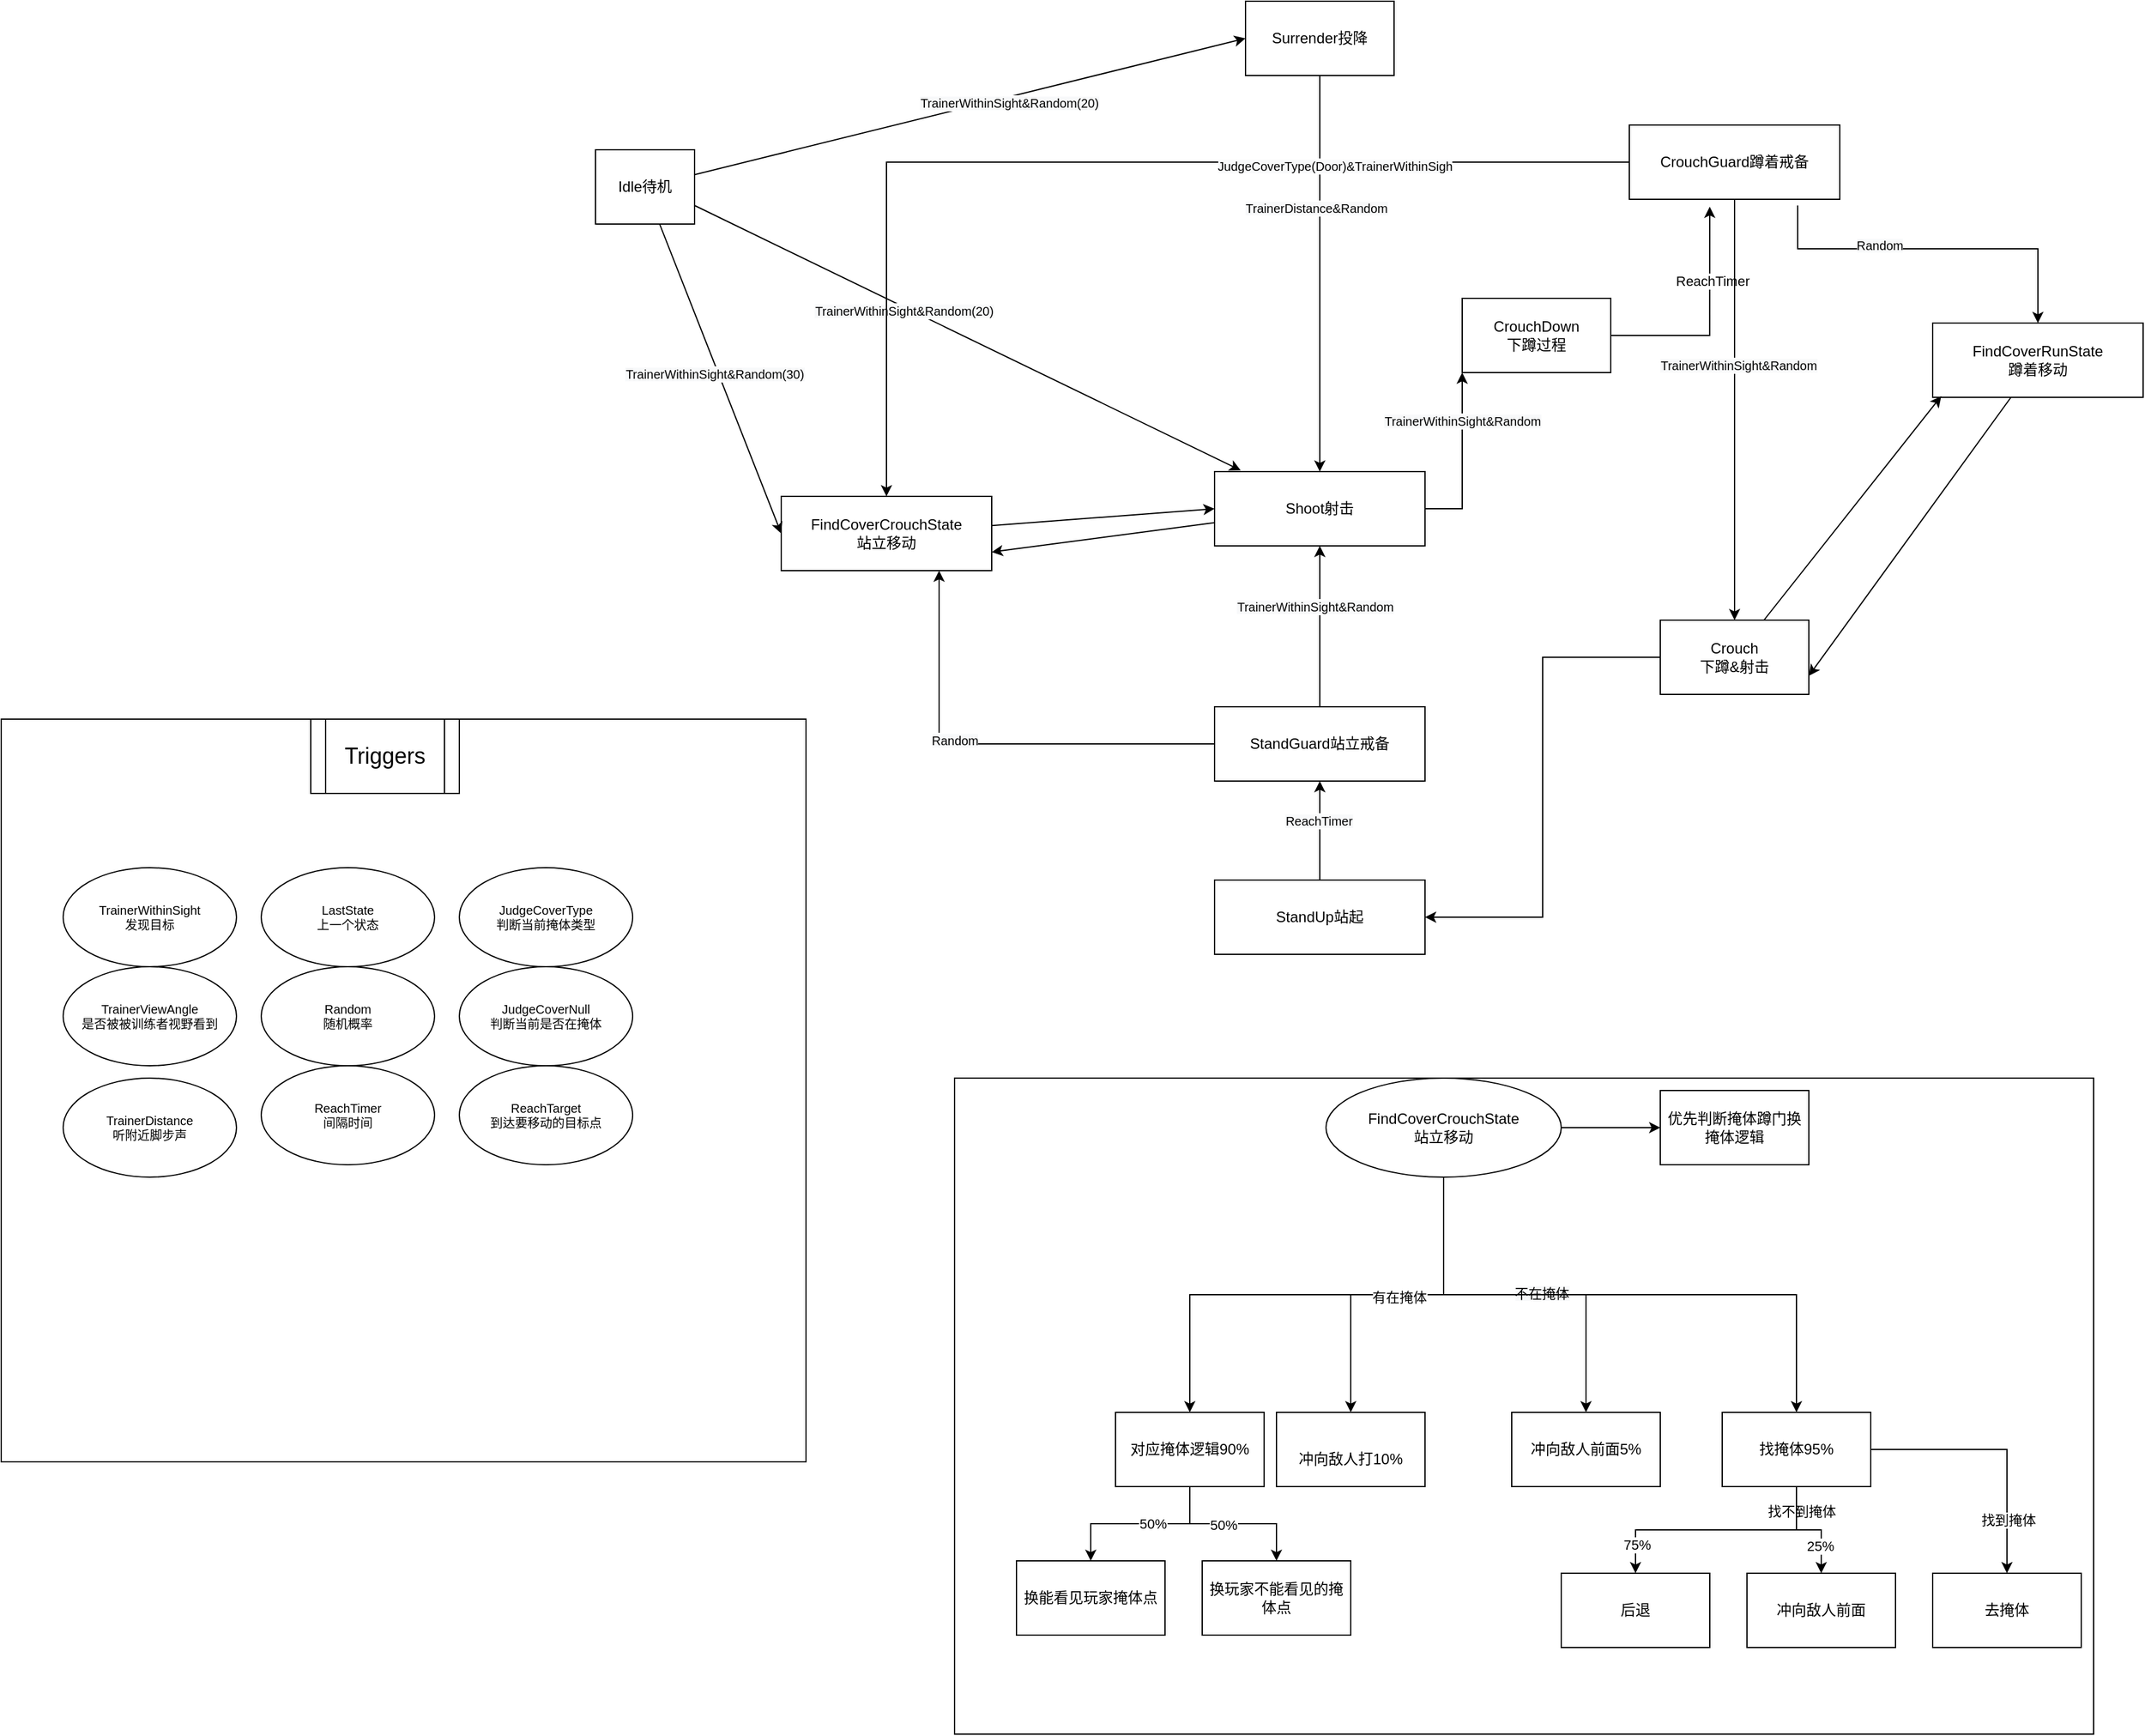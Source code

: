 <mxfile version="17.4.6" type="github">
  <diagram id="txYS68oM8L8IoYxhN3mP" name="第 1 页">
    <mxGraphModel dx="813" dy="509" grid="1" gridSize="10" guides="1" tooltips="1" connect="1" arrows="1" fold="1" page="1" pageScale="1" pageWidth="5000" pageHeight="5000" math="0" shadow="0">
      <root>
        <mxCell id="0" />
        <mxCell id="1" parent="0" />
        <mxCell id="Dw9Zfhu1xi2oYvi9SeaP-52" style="edgeStyle=orthogonalEdgeStyle;rounded=0;orthogonalLoop=1;jettySize=auto;html=1;exitX=1;exitY=0.5;exitDx=0;exitDy=0;entryX=0.382;entryY=1.1;entryDx=0;entryDy=0;entryPerimeter=0;" parent="1" source="KtS-W3OxPsB-stWvo-86-1" target="Dw9Zfhu1xi2oYvi9SeaP-51" edge="1">
          <mxGeometry relative="1" as="geometry" />
        </mxCell>
        <mxCell id="Dw9Zfhu1xi2oYvi9SeaP-69" value="ReachTimer" style="edgeLabel;html=1;align=center;verticalAlign=middle;resizable=0;points=[];" parent="Dw9Zfhu1xi2oYvi9SeaP-52" vertex="1" connectable="0">
          <mxGeometry x="0.356" y="-2" relative="1" as="geometry">
            <mxPoint as="offset" />
          </mxGeometry>
        </mxCell>
        <mxCell id="KtS-W3OxPsB-stWvo-86-1" value="CrouchDown&lt;br&gt;下蹲过程" style="rounded=0;whiteSpace=wrap;html=1;" parent="1" vertex="1">
          <mxGeometry x="2240" y="350" width="120" height="60" as="geometry" />
        </mxCell>
        <mxCell id="KtS-W3OxPsB-stWvo-86-177" value="" style="group" parent="1" vertex="1" connectable="0">
          <mxGeometry x="1060" y="690" width="650" height="600" as="geometry" />
        </mxCell>
        <mxCell id="KtS-W3OxPsB-stWvo-86-2" value="" style="rounded=0;whiteSpace=wrap;html=1;" parent="KtS-W3OxPsB-stWvo-86-177" vertex="1">
          <mxGeometry width="650" height="600" as="geometry" />
        </mxCell>
        <mxCell id="KtS-W3OxPsB-stWvo-86-179" value="&lt;span style=&quot;font-size: 10px&quot;&gt;TrainerWithinSight&lt;/span&gt;&lt;br&gt;&lt;span style=&quot;font-size: 10px&quot;&gt;发现目标&lt;/span&gt;" style="ellipse;whiteSpace=wrap;html=1;fontSize=10;" parent="KtS-W3OxPsB-stWvo-86-177" vertex="1">
          <mxGeometry x="50" y="120" width="140" height="80" as="geometry" />
        </mxCell>
        <mxCell id="Dw9Zfhu1xi2oYvi9SeaP-1" value="&lt;span style=&quot;font-size: 10px&quot;&gt;TrainerViewAngle&lt;br&gt;是否被被训练者视野看到&lt;br&gt;&lt;/span&gt;" style="ellipse;whiteSpace=wrap;html=1;fontSize=10;" parent="KtS-W3OxPsB-stWvo-86-177" vertex="1">
          <mxGeometry x="50" y="200" width="140" height="80" as="geometry" />
        </mxCell>
        <mxCell id="Dw9Zfhu1xi2oYvi9SeaP-3" value="&lt;span style=&quot;font-size: 10px&quot;&gt;TrainerDistance&lt;/span&gt;&lt;br&gt;听附近脚步声" style="ellipse;whiteSpace=wrap;html=1;fontSize=10;" parent="KtS-W3OxPsB-stWvo-86-177" vertex="1">
          <mxGeometry x="50" y="290" width="140" height="80" as="geometry" />
        </mxCell>
        <mxCell id="Dw9Zfhu1xi2oYvi9SeaP-4" value="&lt;span style=&quot;font-size: 10px&quot;&gt;LastState&lt;br&gt;&lt;/span&gt;上一个状态" style="ellipse;whiteSpace=wrap;html=1;fontSize=10;" parent="KtS-W3OxPsB-stWvo-86-177" vertex="1">
          <mxGeometry x="210" y="120" width="140" height="80" as="geometry" />
        </mxCell>
        <mxCell id="Dw9Zfhu1xi2oYvi9SeaP-5" value="&lt;span style=&quot;font-size: 10px&quot;&gt;JudgeCoverType&lt;br&gt;判断当前掩体类型&lt;br&gt;&lt;/span&gt;" style="ellipse;whiteSpace=wrap;html=1;fontSize=10;" parent="KtS-W3OxPsB-stWvo-86-177" vertex="1">
          <mxGeometry x="370" y="120" width="140" height="80" as="geometry" />
        </mxCell>
        <mxCell id="Dw9Zfhu1xi2oYvi9SeaP-6" value="&lt;span style=&quot;font-size: 10px&quot;&gt;JudgeCoverNull&lt;br&gt;&lt;/span&gt;判断当前是否在掩体" style="ellipse;whiteSpace=wrap;html=1;fontSize=10;" parent="KtS-W3OxPsB-stWvo-86-177" vertex="1">
          <mxGeometry x="370" y="200" width="140" height="80" as="geometry" />
        </mxCell>
        <mxCell id="Dw9Zfhu1xi2oYvi9SeaP-7" value="&lt;span style=&quot;font-size: 10px&quot;&gt;Random&lt;br&gt;随机概率&lt;br&gt;&lt;/span&gt;" style="ellipse;whiteSpace=wrap;html=1;fontSize=10;" parent="KtS-W3OxPsB-stWvo-86-177" vertex="1">
          <mxGeometry x="210" y="200" width="140" height="80" as="geometry" />
        </mxCell>
        <mxCell id="Dw9Zfhu1xi2oYvi9SeaP-8" value="&lt;span style=&quot;font-size: 10px&quot;&gt;ReachTimer&lt;br&gt;&lt;/span&gt;间隔时间" style="ellipse;whiteSpace=wrap;html=1;fontSize=10;" parent="KtS-W3OxPsB-stWvo-86-177" vertex="1">
          <mxGeometry x="210" y="280" width="140" height="80" as="geometry" />
        </mxCell>
        <mxCell id="Dw9Zfhu1xi2oYvi9SeaP-9" value="&lt;span style=&quot;font-size: 10px&quot;&gt;ReachTarget&lt;br&gt;到达要移动的目标点&lt;br&gt;&lt;/span&gt;" style="ellipse;whiteSpace=wrap;html=1;fontSize=10;" parent="KtS-W3OxPsB-stWvo-86-177" vertex="1">
          <mxGeometry x="370" y="280" width="140" height="80" as="geometry" />
        </mxCell>
        <mxCell id="KtS-W3OxPsB-stWvo-86-176" value="Triggers" style="shape=process;whiteSpace=wrap;html=1;backgroundOutline=1;fontSize=18;" parent="KtS-W3OxPsB-stWvo-86-177" vertex="1">
          <mxGeometry x="250" width="120" height="60" as="geometry" />
        </mxCell>
        <mxCell id="Dw9Zfhu1xi2oYvi9SeaP-24" style="edgeStyle=none;rounded=0;orthogonalLoop=1;jettySize=auto;html=1;entryX=0.124;entryY=-0.017;entryDx=0;entryDy=0;exitX=1;exitY=0.75;exitDx=0;exitDy=0;entryPerimeter=0;" parent="1" source="Dw9Zfhu1xi2oYvi9SeaP-12" target="Dw9Zfhu1xi2oYvi9SeaP-17" edge="1">
          <mxGeometry relative="1" as="geometry" />
        </mxCell>
        <mxCell id="Dw9Zfhu1xi2oYvi9SeaP-30" value="&lt;span style=&quot;font-size: 10px ; background-color: rgb(248 , 249 , 250)&quot;&gt;TrainerWithinSight&amp;amp;Random(20)&lt;/span&gt;" style="edgeLabel;html=1;align=center;verticalAlign=middle;resizable=0;points=[];" parent="Dw9Zfhu1xi2oYvi9SeaP-24" vertex="1" connectable="0">
          <mxGeometry x="-0.228" y="-3" relative="1" as="geometry">
            <mxPoint as="offset" />
          </mxGeometry>
        </mxCell>
        <mxCell id="Dw9Zfhu1xi2oYvi9SeaP-27" style="edgeStyle=none;rounded=0;orthogonalLoop=1;jettySize=auto;html=1;entryX=0;entryY=0.5;entryDx=0;entryDy=0;" parent="1" source="Dw9Zfhu1xi2oYvi9SeaP-12" target="Dw9Zfhu1xi2oYvi9SeaP-15" edge="1">
          <mxGeometry relative="1" as="geometry" />
        </mxCell>
        <mxCell id="Dw9Zfhu1xi2oYvi9SeaP-46" value="&lt;span style=&quot;font-size: 10px ; background-color: rgb(248 , 249 , 250)&quot;&gt;TrainerWithinSight&amp;amp;Random(20)&lt;/span&gt;" style="edgeLabel;html=1;align=center;verticalAlign=middle;resizable=0;points=[];" parent="Dw9Zfhu1xi2oYvi9SeaP-27" vertex="1" connectable="0">
          <mxGeometry x="0.137" y="-4" relative="1" as="geometry">
            <mxPoint as="offset" />
          </mxGeometry>
        </mxCell>
        <mxCell id="Dw9Zfhu1xi2oYvi9SeaP-12" value="Idle待机" style="rounded=0;whiteSpace=wrap;html=1;" parent="1" vertex="1">
          <mxGeometry x="1540" y="230" width="80" height="60" as="geometry" />
        </mxCell>
        <mxCell id="uggxmC6ZvC49vaSI65Qw-2" style="edgeStyle=none;rounded=0;orthogonalLoop=1;jettySize=auto;html=1;entryX=0;entryY=0.5;entryDx=0;entryDy=0;" parent="1" source="Dw9Zfhu1xi2oYvi9SeaP-13" target="Dw9Zfhu1xi2oYvi9SeaP-17" edge="1">
          <mxGeometry relative="1" as="geometry" />
        </mxCell>
        <mxCell id="Dw9Zfhu1xi2oYvi9SeaP-13" value="FindCoverCrouchState&lt;br&gt;站立移动" style="rounded=0;whiteSpace=wrap;html=1;" parent="1" vertex="1">
          <mxGeometry x="1690" y="510" width="170" height="60" as="geometry" />
        </mxCell>
        <mxCell id="uggxmC6ZvC49vaSI65Qw-5" style="edgeStyle=none;rounded=0;orthogonalLoop=1;jettySize=auto;html=1;entryX=1;entryY=0.75;entryDx=0;entryDy=0;" parent="1" source="Dw9Zfhu1xi2oYvi9SeaP-14" target="Dw9Zfhu1xi2oYvi9SeaP-18" edge="1">
          <mxGeometry relative="1" as="geometry" />
        </mxCell>
        <mxCell id="Dw9Zfhu1xi2oYvi9SeaP-14" value="FindCoverRunState&lt;br&gt;蹲着移动" style="rounded=0;whiteSpace=wrap;html=1;" parent="1" vertex="1">
          <mxGeometry x="2620" y="370" width="170" height="60" as="geometry" />
        </mxCell>
        <mxCell id="Dw9Zfhu1xi2oYvi9SeaP-56" style="edgeStyle=orthogonalEdgeStyle;rounded=0;orthogonalLoop=1;jettySize=auto;html=1;exitX=0.5;exitY=1;exitDx=0;exitDy=0;" parent="1" source="Dw9Zfhu1xi2oYvi9SeaP-15" target="Dw9Zfhu1xi2oYvi9SeaP-17" edge="1">
          <mxGeometry relative="1" as="geometry" />
        </mxCell>
        <mxCell id="Dw9Zfhu1xi2oYvi9SeaP-58" value="&lt;span style=&quot;font-size: 10px ; background-color: rgb(248 , 249 , 250)&quot;&gt;TrainerDistance&amp;amp;Random&lt;/span&gt;" style="edgeLabel;html=1;align=center;verticalAlign=middle;resizable=0;points=[];" parent="Dw9Zfhu1xi2oYvi9SeaP-56" vertex="1" connectable="0">
          <mxGeometry x="-0.33" y="-3" relative="1" as="geometry">
            <mxPoint as="offset" />
          </mxGeometry>
        </mxCell>
        <mxCell id="Dw9Zfhu1xi2oYvi9SeaP-15" value="Surrender投降" style="rounded=0;whiteSpace=wrap;html=1;" parent="1" vertex="1">
          <mxGeometry x="2065" y="110" width="120" height="60" as="geometry" />
        </mxCell>
        <mxCell id="Dw9Zfhu1xi2oYvi9SeaP-49" style="rounded=0;orthogonalLoop=1;jettySize=auto;html=1;entryX=1;entryY=0.75;entryDx=0;entryDy=0;" parent="1" source="Dw9Zfhu1xi2oYvi9SeaP-17" target="Dw9Zfhu1xi2oYvi9SeaP-13" edge="1">
          <mxGeometry relative="1" as="geometry">
            <Array as="points" />
          </mxGeometry>
        </mxCell>
        <mxCell id="Dw9Zfhu1xi2oYvi9SeaP-50" style="edgeStyle=orthogonalEdgeStyle;rounded=0;orthogonalLoop=1;jettySize=auto;html=1;entryX=0;entryY=1;entryDx=0;entryDy=0;" parent="1" source="Dw9Zfhu1xi2oYvi9SeaP-17" target="KtS-W3OxPsB-stWvo-86-1" edge="1">
          <mxGeometry relative="1" as="geometry" />
        </mxCell>
        <mxCell id="Dw9Zfhu1xi2oYvi9SeaP-68" value="&lt;span style=&quot;font-size: 10px ; background-color: rgb(248 , 249 , 250)&quot;&gt;TrainerWithinSight&amp;amp;Random&lt;/span&gt;" style="edgeLabel;html=1;align=center;verticalAlign=middle;resizable=0;points=[];" parent="Dw9Zfhu1xi2oYvi9SeaP-50" vertex="1" connectable="0">
          <mxGeometry x="-0.078" y="-5" relative="1" as="geometry">
            <mxPoint x="-5" y="-37" as="offset" />
          </mxGeometry>
        </mxCell>
        <mxCell id="Dw9Zfhu1xi2oYvi9SeaP-17" value="Shoot射击" style="rounded=0;whiteSpace=wrap;html=1;" parent="1" vertex="1">
          <mxGeometry x="2040" y="490" width="170" height="60" as="geometry" />
        </mxCell>
        <mxCell id="Dw9Zfhu1xi2oYvi9SeaP-41" style="edgeStyle=orthogonalEdgeStyle;rounded=0;orthogonalLoop=1;jettySize=auto;html=1;entryX=1;entryY=0.5;entryDx=0;entryDy=0;" parent="1" source="Dw9Zfhu1xi2oYvi9SeaP-18" target="Dw9Zfhu1xi2oYvi9SeaP-40" edge="1">
          <mxGeometry relative="1" as="geometry" />
        </mxCell>
        <mxCell id="uggxmC6ZvC49vaSI65Qw-4" style="edgeStyle=none;rounded=0;orthogonalLoop=1;jettySize=auto;html=1;entryX=0.041;entryY=0.983;entryDx=0;entryDy=0;entryPerimeter=0;" parent="1" source="Dw9Zfhu1xi2oYvi9SeaP-18" target="Dw9Zfhu1xi2oYvi9SeaP-14" edge="1">
          <mxGeometry relative="1" as="geometry" />
        </mxCell>
        <mxCell id="Dw9Zfhu1xi2oYvi9SeaP-18" value="Crouch&lt;br&gt;下蹲&amp;amp;射击" style="rounded=0;whiteSpace=wrap;html=1;" parent="1" vertex="1">
          <mxGeometry x="2400" y="610" width="120" height="60" as="geometry" />
        </mxCell>
        <mxCell id="Dw9Zfhu1xi2oYvi9SeaP-53" style="edgeStyle=orthogonalEdgeStyle;rounded=0;orthogonalLoop=1;jettySize=auto;html=1;entryX=0.5;entryY=1;entryDx=0;entryDy=0;" parent="1" source="Dw9Zfhu1xi2oYvi9SeaP-40" target="Dw9Zfhu1xi2oYvi9SeaP-43" edge="1">
          <mxGeometry relative="1" as="geometry" />
        </mxCell>
        <mxCell id="Dw9Zfhu1xi2oYvi9SeaP-59" value="&lt;span style=&quot;font-size: 10px ; background-color: rgb(248 , 249 , 250)&quot;&gt;ReachTimer&lt;/span&gt;" style="edgeLabel;html=1;align=center;verticalAlign=middle;resizable=0;points=[];" parent="Dw9Zfhu1xi2oYvi9SeaP-53" vertex="1" connectable="0">
          <mxGeometry x="0.2" y="1" relative="1" as="geometry">
            <mxPoint as="offset" />
          </mxGeometry>
        </mxCell>
        <mxCell id="Dw9Zfhu1xi2oYvi9SeaP-40" value="StandUp站起" style="rounded=0;whiteSpace=wrap;html=1;" parent="1" vertex="1">
          <mxGeometry x="2040" y="820" width="170" height="60" as="geometry" />
        </mxCell>
        <mxCell id="Dw9Zfhu1xi2oYvi9SeaP-54" style="edgeStyle=orthogonalEdgeStyle;rounded=0;orthogonalLoop=1;jettySize=auto;html=1;entryX=0.5;entryY=1;entryDx=0;entryDy=0;" parent="1" source="Dw9Zfhu1xi2oYvi9SeaP-43" target="Dw9Zfhu1xi2oYvi9SeaP-17" edge="1">
          <mxGeometry relative="1" as="geometry" />
        </mxCell>
        <mxCell id="Dw9Zfhu1xi2oYvi9SeaP-65" value="&lt;span style=&quot;font-size: 10px ; background-color: rgb(248 , 249 , 250)&quot;&gt;TrainerWithinSight&amp;amp;Random&lt;/span&gt;" style="edgeLabel;html=1;align=center;verticalAlign=middle;resizable=0;points=[];" parent="Dw9Zfhu1xi2oYvi9SeaP-54" vertex="1" connectable="0">
          <mxGeometry x="0.244" y="4" relative="1" as="geometry">
            <mxPoint as="offset" />
          </mxGeometry>
        </mxCell>
        <mxCell id="Dw9Zfhu1xi2oYvi9SeaP-63" style="edgeStyle=orthogonalEdgeStyle;rounded=0;orthogonalLoop=1;jettySize=auto;html=1;entryX=0.75;entryY=1;entryDx=0;entryDy=0;" parent="1" source="Dw9Zfhu1xi2oYvi9SeaP-43" target="Dw9Zfhu1xi2oYvi9SeaP-13" edge="1">
          <mxGeometry relative="1" as="geometry" />
        </mxCell>
        <mxCell id="Dw9Zfhu1xi2oYvi9SeaP-66" value="&lt;span style=&quot;font-size: 10px ; background-color: rgb(248 , 249 , 250)&quot;&gt;Random&lt;/span&gt;" style="edgeLabel;html=1;align=center;verticalAlign=middle;resizable=0;points=[];" parent="Dw9Zfhu1xi2oYvi9SeaP-63" vertex="1" connectable="0">
          <mxGeometry x="0.166" y="-4" relative="1" as="geometry">
            <mxPoint x="1" y="1" as="offset" />
          </mxGeometry>
        </mxCell>
        <mxCell id="Dw9Zfhu1xi2oYvi9SeaP-43" value="StandGuard站立戒备" style="rounded=0;whiteSpace=wrap;html=1;" parent="1" vertex="1">
          <mxGeometry x="2040" y="680" width="170" height="60" as="geometry" />
        </mxCell>
        <mxCell id="Dw9Zfhu1xi2oYvi9SeaP-44" value="" style="group" parent="1" vertex="1" connectable="0">
          <mxGeometry x="1790.003" y="470.002" as="geometry" />
        </mxCell>
        <mxCell id="Dw9Zfhu1xi2oYvi9SeaP-25" style="edgeStyle=none;rounded=0;orthogonalLoop=1;jettySize=auto;html=1;entryX=0;entryY=0.5;entryDx=0;entryDy=0;" parent="Dw9Zfhu1xi2oYvi9SeaP-44" source="Dw9Zfhu1xi2oYvi9SeaP-12" target="Dw9Zfhu1xi2oYvi9SeaP-13" edge="1">
          <mxGeometry relative="1" as="geometry" />
        </mxCell>
        <mxCell id="Dw9Zfhu1xi2oYvi9SeaP-45" value="&lt;span style=&quot;font-size: 10px ; background-color: rgb(248 , 249 , 250)&quot;&gt;TrainerWithinSight&amp;amp;Random(30)&lt;/span&gt;" style="edgeLabel;html=1;align=center;verticalAlign=middle;resizable=0;points=[];" parent="Dw9Zfhu1xi2oYvi9SeaP-25" vertex="1" connectable="0">
          <mxGeometry x="-0.043" y="-3" relative="1" as="geometry">
            <mxPoint as="offset" />
          </mxGeometry>
        </mxCell>
        <mxCell id="Dw9Zfhu1xi2oYvi9SeaP-55" style="edgeStyle=orthogonalEdgeStyle;rounded=0;orthogonalLoop=1;jettySize=auto;html=1;entryX=0.5;entryY=0;entryDx=0;entryDy=0;" parent="1" source="Dw9Zfhu1xi2oYvi9SeaP-51" target="Dw9Zfhu1xi2oYvi9SeaP-18" edge="1">
          <mxGeometry relative="1" as="geometry" />
        </mxCell>
        <mxCell id="Dw9Zfhu1xi2oYvi9SeaP-61" value="&lt;span style=&quot;font-size: 10px ; background-color: rgb(248 , 249 , 250)&quot;&gt;TrainerWithinSight&amp;amp;Random&lt;/span&gt;" style="edgeLabel;html=1;align=center;verticalAlign=middle;resizable=0;points=[];" parent="Dw9Zfhu1xi2oYvi9SeaP-55" vertex="1" connectable="0">
          <mxGeometry x="-0.214" y="2" relative="1" as="geometry">
            <mxPoint x="1" as="offset" />
          </mxGeometry>
        </mxCell>
        <mxCell id="Dw9Zfhu1xi2oYvi9SeaP-60" style="edgeStyle=orthogonalEdgeStyle;rounded=0;orthogonalLoop=1;jettySize=auto;html=1;entryX=0.5;entryY=0;entryDx=0;entryDy=0;exitX=0.8;exitY=1.083;exitDx=0;exitDy=0;exitPerimeter=0;" parent="1" source="Dw9Zfhu1xi2oYvi9SeaP-51" target="Dw9Zfhu1xi2oYvi9SeaP-14" edge="1">
          <mxGeometry relative="1" as="geometry">
            <Array as="points">
              <mxPoint x="2511" y="310" />
              <mxPoint x="2705" y="310" />
            </Array>
          </mxGeometry>
        </mxCell>
        <mxCell id="Dw9Zfhu1xi2oYvi9SeaP-62" value="&lt;span style=&quot;font-size: 10px ; background-color: rgb(248 , 249 , 250)&quot;&gt;Random&lt;/span&gt;" style="edgeLabel;html=1;align=center;verticalAlign=middle;resizable=0;points=[];" parent="Dw9Zfhu1xi2oYvi9SeaP-60" vertex="1" connectable="0">
          <mxGeometry x="-0.3" y="3" relative="1" as="geometry">
            <mxPoint as="offset" />
          </mxGeometry>
        </mxCell>
        <mxCell id="Dw9Zfhu1xi2oYvi9SeaP-71" style="edgeStyle=orthogonalEdgeStyle;rounded=0;orthogonalLoop=1;jettySize=auto;html=1;" parent="1" source="Dw9Zfhu1xi2oYvi9SeaP-51" target="Dw9Zfhu1xi2oYvi9SeaP-13" edge="1">
          <mxGeometry relative="1" as="geometry" />
        </mxCell>
        <mxCell id="Dw9Zfhu1xi2oYvi9SeaP-73" value="&lt;span style=&quot;font-size: 10px ; background-color: rgb(248 , 249 , 250)&quot;&gt;JudgeCoverType(Door)&amp;amp;&lt;/span&gt;&lt;span style=&quot;font-size: 10px ; background-color: rgb(248 , 249 , 250)&quot;&gt;TrainerWithinSigh&lt;/span&gt;" style="edgeLabel;html=1;align=center;verticalAlign=middle;resizable=0;points=[];" parent="Dw9Zfhu1xi2oYvi9SeaP-71" vertex="1" connectable="0">
          <mxGeometry x="-0.453" y="3" relative="1" as="geometry">
            <mxPoint as="offset" />
          </mxGeometry>
        </mxCell>
        <mxCell id="Dw9Zfhu1xi2oYvi9SeaP-51" value="CrouchGuard蹲着戒备" style="rounded=0;whiteSpace=wrap;html=1;" parent="1" vertex="1">
          <mxGeometry x="2375" y="210" width="170" height="60" as="geometry" />
        </mxCell>
        <mxCell id="Vj8TcS758Ldo8U_q7TWz-3" value="" style="group" vertex="1" connectable="0" parent="1">
          <mxGeometry x="1830" y="980" width="920" height="530" as="geometry" />
        </mxCell>
        <mxCell id="Vj8TcS758Ldo8U_q7TWz-1" value="" style="rounded=0;whiteSpace=wrap;html=1;" vertex="1" parent="Vj8TcS758Ldo8U_q7TWz-3">
          <mxGeometry width="920" height="530" as="geometry" />
        </mxCell>
        <mxCell id="Vj8TcS758Ldo8U_q7TWz-11" style="edgeStyle=orthogonalEdgeStyle;rounded=0;orthogonalLoop=1;jettySize=auto;html=1;" edge="1" parent="Vj8TcS758Ldo8U_q7TWz-3" source="Vj8TcS758Ldo8U_q7TWz-2" target="Vj8TcS758Ldo8U_q7TWz-9">
          <mxGeometry relative="1" as="geometry" />
        </mxCell>
        <mxCell id="Vj8TcS758Ldo8U_q7TWz-14" value="&lt;span style=&quot;background-color: rgb(248 , 249 , 250)&quot;&gt;不在掩体&lt;/span&gt;" style="edgeLabel;html=1;align=center;verticalAlign=middle;resizable=0;points=[];" vertex="1" connectable="0" parent="Vj8TcS758Ldo8U_q7TWz-11">
          <mxGeometry x="0.318" y="1" relative="1" as="geometry">
            <mxPoint x="-27" as="offset" />
          </mxGeometry>
        </mxCell>
        <mxCell id="Vj8TcS758Ldo8U_q7TWz-17" style="edgeStyle=orthogonalEdgeStyle;rounded=0;orthogonalLoop=1;jettySize=auto;html=1;" edge="1" parent="Vj8TcS758Ldo8U_q7TWz-3" source="Vj8TcS758Ldo8U_q7TWz-2" target="Vj8TcS758Ldo8U_q7TWz-16">
          <mxGeometry relative="1" as="geometry" />
        </mxCell>
        <mxCell id="Vj8TcS758Ldo8U_q7TWz-25" style="edgeStyle=orthogonalEdgeStyle;rounded=0;orthogonalLoop=1;jettySize=auto;html=1;exitX=0.5;exitY=1;exitDx=0;exitDy=0;entryX=0.5;entryY=0;entryDx=0;entryDy=0;" edge="1" parent="Vj8TcS758Ldo8U_q7TWz-3" source="Vj8TcS758Ldo8U_q7TWz-2" target="Vj8TcS758Ldo8U_q7TWz-19">
          <mxGeometry relative="1" as="geometry" />
        </mxCell>
        <mxCell id="Vj8TcS758Ldo8U_q7TWz-26" style="edgeStyle=orthogonalEdgeStyle;rounded=0;orthogonalLoop=1;jettySize=auto;html=1;entryX=0.5;entryY=0;entryDx=0;entryDy=0;exitX=0.5;exitY=1;exitDx=0;exitDy=0;" edge="1" parent="Vj8TcS758Ldo8U_q7TWz-3" source="Vj8TcS758Ldo8U_q7TWz-2" target="Vj8TcS758Ldo8U_q7TWz-4">
          <mxGeometry relative="1" as="geometry" />
        </mxCell>
        <mxCell id="Vj8TcS758Ldo8U_q7TWz-27" value="有在掩体" style="edgeLabel;html=1;align=center;verticalAlign=middle;resizable=0;points=[];" vertex="1" connectable="0" parent="Vj8TcS758Ldo8U_q7TWz-26">
          <mxGeometry x="-0.337" y="2" relative="1" as="geometry">
            <mxPoint as="offset" />
          </mxGeometry>
        </mxCell>
        <mxCell id="Vj8TcS758Ldo8U_q7TWz-40" style="edgeStyle=orthogonalEdgeStyle;rounded=0;orthogonalLoop=1;jettySize=auto;html=1;exitX=0.5;exitY=1;exitDx=0;exitDy=0;" edge="1" parent="Vj8TcS758Ldo8U_q7TWz-3" source="Vj8TcS758Ldo8U_q7TWz-2" target="Vj8TcS758Ldo8U_q7TWz-39">
          <mxGeometry relative="1" as="geometry" />
        </mxCell>
        <mxCell id="Vj8TcS758Ldo8U_q7TWz-2" value="&lt;span&gt;FindCoverCrouchState&lt;/span&gt;&lt;br&gt;&lt;span&gt;站立移动&lt;/span&gt;" style="ellipse;whiteSpace=wrap;html=1;" vertex="1" parent="Vj8TcS758Ldo8U_q7TWz-3">
          <mxGeometry x="300" width="190" height="80" as="geometry" />
        </mxCell>
        <mxCell id="Vj8TcS758Ldo8U_q7TWz-32" style="edgeStyle=orthogonalEdgeStyle;rounded=0;orthogonalLoop=1;jettySize=auto;html=1;" edge="1" parent="Vj8TcS758Ldo8U_q7TWz-3" source="Vj8TcS758Ldo8U_q7TWz-4" target="Vj8TcS758Ldo8U_q7TWz-31">
          <mxGeometry relative="1" as="geometry" />
        </mxCell>
        <mxCell id="Vj8TcS758Ldo8U_q7TWz-35" value="50%" style="edgeLabel;html=1;align=center;verticalAlign=middle;resizable=0;points=[];" vertex="1" connectable="0" parent="Vj8TcS758Ldo8U_q7TWz-32">
          <mxGeometry x="0.203" relative="1" as="geometry">
            <mxPoint x="24" as="offset" />
          </mxGeometry>
        </mxCell>
        <mxCell id="Vj8TcS758Ldo8U_q7TWz-33" style="edgeStyle=orthogonalEdgeStyle;rounded=0;orthogonalLoop=1;jettySize=auto;html=1;" edge="1" parent="Vj8TcS758Ldo8U_q7TWz-3" source="Vj8TcS758Ldo8U_q7TWz-4" target="Vj8TcS758Ldo8U_q7TWz-30">
          <mxGeometry relative="1" as="geometry" />
        </mxCell>
        <mxCell id="Vj8TcS758Ldo8U_q7TWz-34" value="50%" style="edgeLabel;html=1;align=center;verticalAlign=middle;resizable=0;points=[];" vertex="1" connectable="0" parent="Vj8TcS758Ldo8U_q7TWz-33">
          <mxGeometry x="-0.132" y="-1" relative="1" as="geometry">
            <mxPoint as="offset" />
          </mxGeometry>
        </mxCell>
        <mxCell id="Vj8TcS758Ldo8U_q7TWz-4" value="对应掩体逻辑90%" style="rounded=0;whiteSpace=wrap;html=1;" vertex="1" parent="Vj8TcS758Ldo8U_q7TWz-3">
          <mxGeometry x="130" y="270" width="120" height="60" as="geometry" />
        </mxCell>
        <mxCell id="Vj8TcS758Ldo8U_q7TWz-37" style="edgeStyle=orthogonalEdgeStyle;rounded=0;orthogonalLoop=1;jettySize=auto;html=1;exitX=0.5;exitY=1;exitDx=0;exitDy=0;" edge="1" parent="Vj8TcS758Ldo8U_q7TWz-3" source="Vj8TcS758Ldo8U_q7TWz-39" target="Vj8TcS758Ldo8U_q7TWz-36">
          <mxGeometry relative="1" as="geometry" />
        </mxCell>
        <mxCell id="Vj8TcS758Ldo8U_q7TWz-38" value="找不到掩体" style="edgeLabel;html=1;align=center;verticalAlign=middle;resizable=0;points=[];" vertex="1" connectable="0" parent="Vj8TcS758Ldo8U_q7TWz-37">
          <mxGeometry x="-0.237" y="-1" relative="1" as="geometry">
            <mxPoint x="45" y="-14" as="offset" />
          </mxGeometry>
        </mxCell>
        <mxCell id="Vj8TcS758Ldo8U_q7TWz-43" value="75%" style="edgeLabel;html=1;align=center;verticalAlign=middle;resizable=0;points=[];" vertex="1" connectable="0" parent="Vj8TcS758Ldo8U_q7TWz-37">
          <mxGeometry x="0.768" y="1" relative="1" as="geometry">
            <mxPoint as="offset" />
          </mxGeometry>
        </mxCell>
        <mxCell id="Vj8TcS758Ldo8U_q7TWz-9" value="冲向敌人前面5%" style="rounded=0;whiteSpace=wrap;html=1;" vertex="1" parent="Vj8TcS758Ldo8U_q7TWz-3">
          <mxGeometry x="450" y="270" width="120" height="60" as="geometry" />
        </mxCell>
        <mxCell id="Vj8TcS758Ldo8U_q7TWz-16" value="优先判断掩体蹲门换掩体逻辑" style="rounded=0;whiteSpace=wrap;html=1;" vertex="1" parent="Vj8TcS758Ldo8U_q7TWz-3">
          <mxGeometry x="570" y="10" width="120" height="60" as="geometry" />
        </mxCell>
        <mxCell id="Vj8TcS758Ldo8U_q7TWz-19" value="&lt;br&gt;冲向敌人打10%" style="rounded=0;whiteSpace=wrap;html=1;" vertex="1" parent="Vj8TcS758Ldo8U_q7TWz-3">
          <mxGeometry x="260" y="270" width="120" height="60" as="geometry" />
        </mxCell>
        <mxCell id="Vj8TcS758Ldo8U_q7TWz-30" value="换玩家不能看见的掩体点" style="rounded=0;whiteSpace=wrap;html=1;" vertex="1" parent="Vj8TcS758Ldo8U_q7TWz-3">
          <mxGeometry x="200" y="390" width="120" height="60" as="geometry" />
        </mxCell>
        <mxCell id="Vj8TcS758Ldo8U_q7TWz-31" value="换能看见玩家掩体点" style="rounded=0;whiteSpace=wrap;html=1;" vertex="1" parent="Vj8TcS758Ldo8U_q7TWz-3">
          <mxGeometry x="50" y="390" width="120" height="60" as="geometry" />
        </mxCell>
        <mxCell id="Vj8TcS758Ldo8U_q7TWz-36" value="后退" style="rounded=0;whiteSpace=wrap;html=1;" vertex="1" parent="Vj8TcS758Ldo8U_q7TWz-3">
          <mxGeometry x="490" y="400" width="120" height="60" as="geometry" />
        </mxCell>
        <mxCell id="Vj8TcS758Ldo8U_q7TWz-42" style="edgeStyle=orthogonalEdgeStyle;rounded=0;orthogonalLoop=1;jettySize=auto;html=1;" edge="1" parent="Vj8TcS758Ldo8U_q7TWz-3" source="Vj8TcS758Ldo8U_q7TWz-39" target="Vj8TcS758Ldo8U_q7TWz-41">
          <mxGeometry relative="1" as="geometry" />
        </mxCell>
        <mxCell id="Vj8TcS758Ldo8U_q7TWz-44" value="25%" style="edgeLabel;html=1;align=center;verticalAlign=middle;resizable=0;points=[];" vertex="1" connectable="0" parent="Vj8TcS758Ldo8U_q7TWz-42">
          <mxGeometry x="0.512" y="-1" relative="1" as="geometry">
            <mxPoint as="offset" />
          </mxGeometry>
        </mxCell>
        <mxCell id="Vj8TcS758Ldo8U_q7TWz-47" style="edgeStyle=orthogonalEdgeStyle;rounded=0;orthogonalLoop=1;jettySize=auto;html=1;entryX=0.5;entryY=0;entryDx=0;entryDy=0;" edge="1" parent="Vj8TcS758Ldo8U_q7TWz-3" source="Vj8TcS758Ldo8U_q7TWz-39" target="Vj8TcS758Ldo8U_q7TWz-46">
          <mxGeometry relative="1" as="geometry" />
        </mxCell>
        <mxCell id="Vj8TcS758Ldo8U_q7TWz-49" value="找到掩体" style="edgeLabel;html=1;align=center;verticalAlign=middle;resizable=0;points=[];" vertex="1" connectable="0" parent="Vj8TcS758Ldo8U_q7TWz-47">
          <mxGeometry x="0.591" y="1" relative="1" as="geometry">
            <mxPoint as="offset" />
          </mxGeometry>
        </mxCell>
        <mxCell id="Vj8TcS758Ldo8U_q7TWz-39" value="找掩体95%" style="rounded=0;whiteSpace=wrap;html=1;" vertex="1" parent="Vj8TcS758Ldo8U_q7TWz-3">
          <mxGeometry x="620" y="270" width="120" height="60" as="geometry" />
        </mxCell>
        <mxCell id="Vj8TcS758Ldo8U_q7TWz-41" value="冲向敌人前面" style="rounded=0;whiteSpace=wrap;html=1;" vertex="1" parent="Vj8TcS758Ldo8U_q7TWz-3">
          <mxGeometry x="640" y="400" width="120" height="60" as="geometry" />
        </mxCell>
        <mxCell id="Vj8TcS758Ldo8U_q7TWz-46" value="去掩体" style="rounded=0;whiteSpace=wrap;html=1;" vertex="1" parent="Vj8TcS758Ldo8U_q7TWz-3">
          <mxGeometry x="790" y="400" width="120" height="60" as="geometry" />
        </mxCell>
      </root>
    </mxGraphModel>
  </diagram>
</mxfile>

